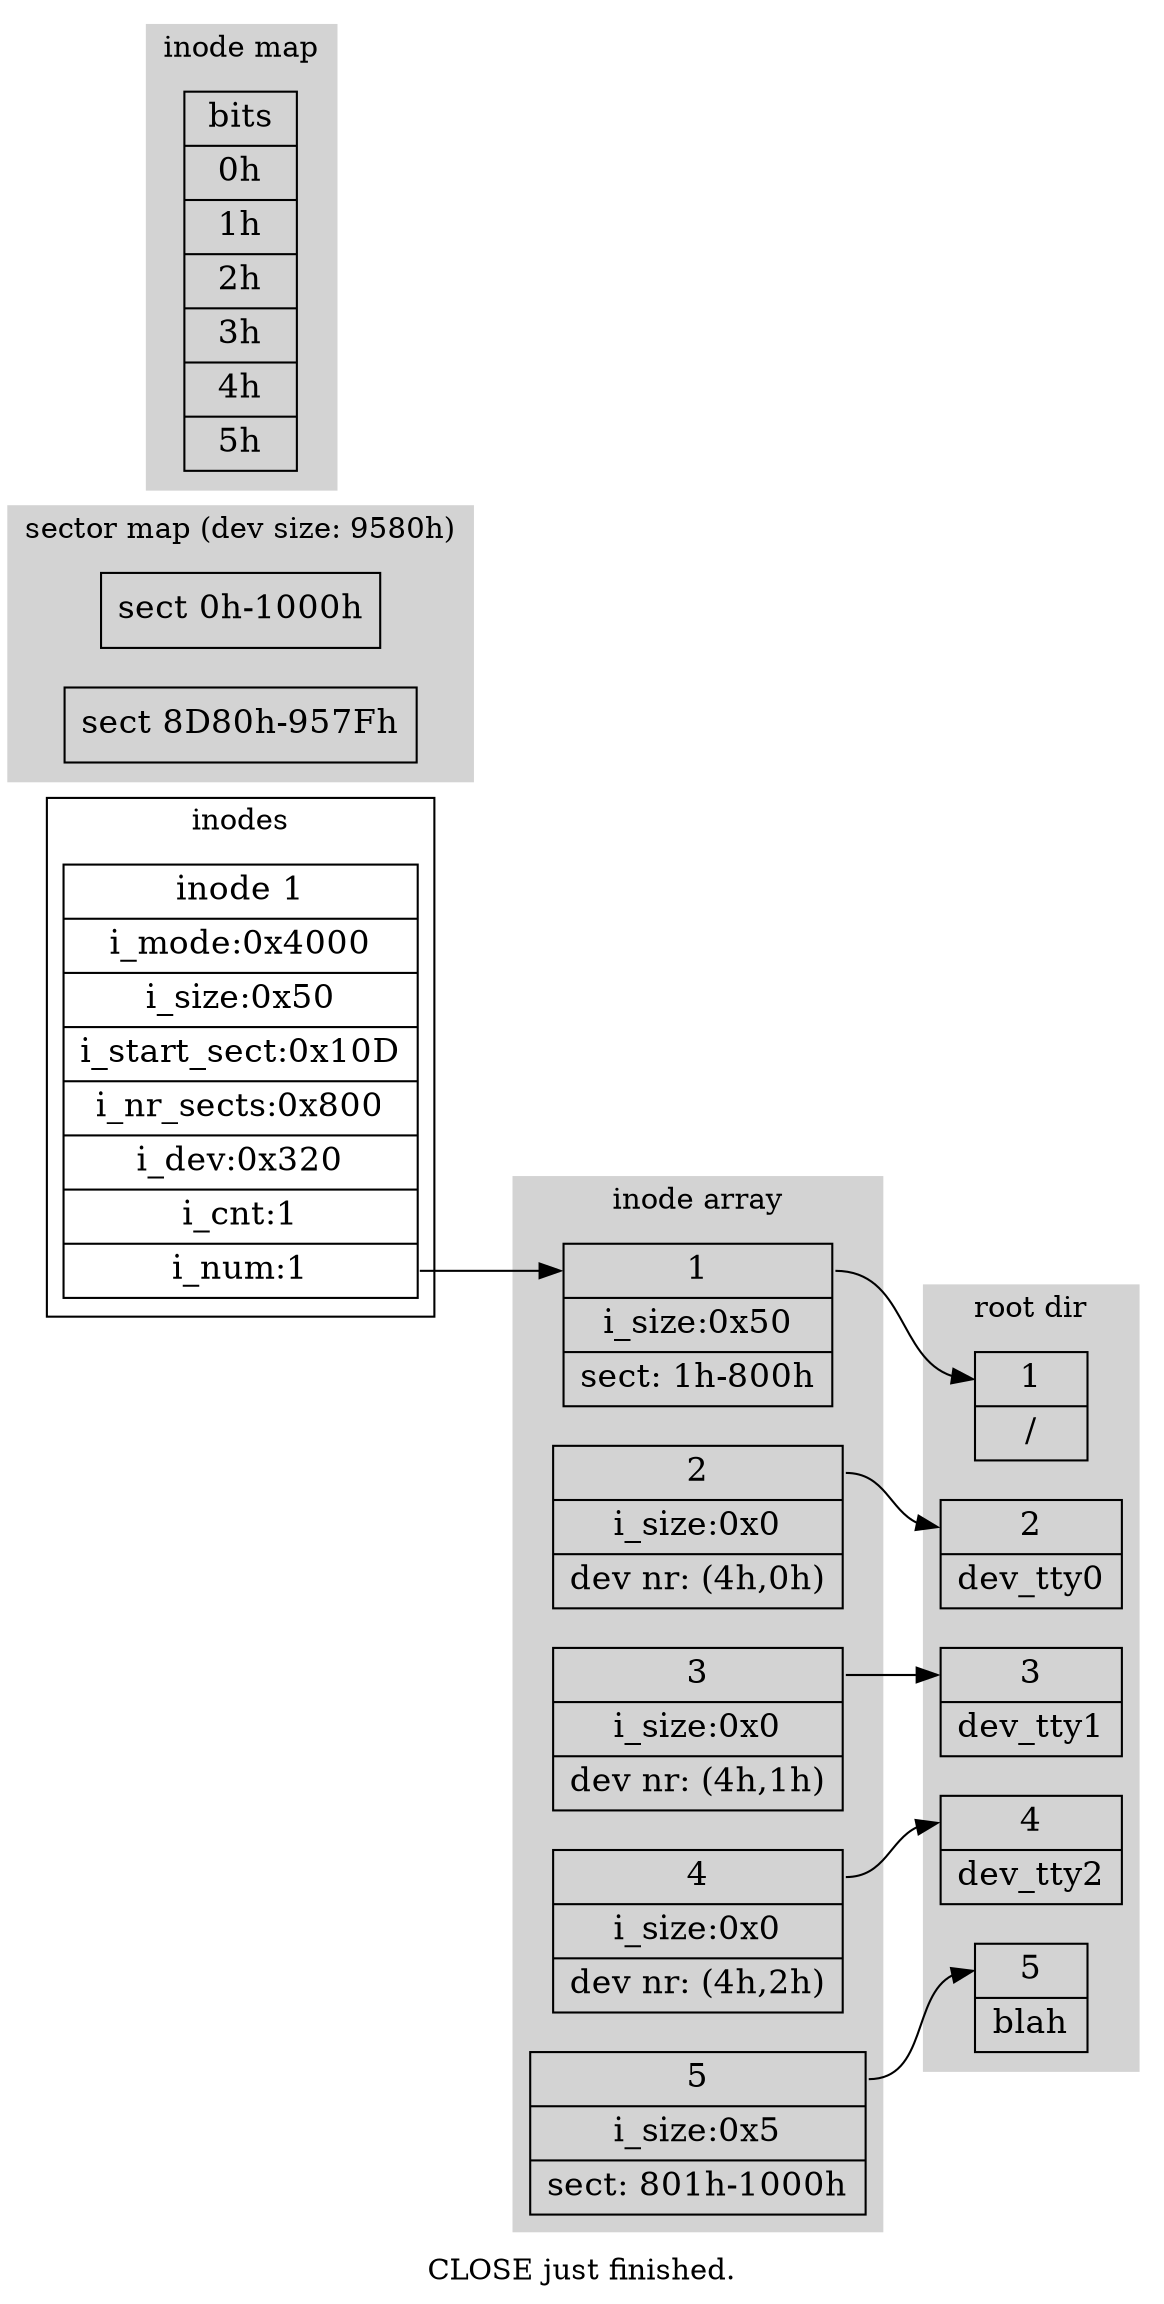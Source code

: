 digraph filedesc02 {
graph [
rankdir = "LR"
];
node [
fontsize = "16"
shape = "ellipse"
];
edge [
];

subgraph cluster_0 {
label = "procs";
}

subgraph cluster_1 {
label = "filedescs";
}

subgraph cluster_2 {
"inode0" [
label = "<f0>inode 1|<f1> i_mode:0x4000|<f2> i_size:0x50|<f3> i_start_sect:0x10D|<f4> i_nr_sects:0x800|<f5> i_dev:0x320|<f6> i_cnt:1|<f7> i_num:1 "
shape = "record"
];
label = "inodes";
}

subgraph cluster_3 {

style=filled;

color=lightgrey;
"sector 0h" [
label = "<f0>sect 0h-1000h "
shape = "record"
];
"sector 8D80h" [
label = "<f0>sect 8D80h-957Fh "
shape = "record"
];
label = "sector map (dev size: 9580h)";
}

subgraph cluster_4 {

style=filled;

color=lightgrey;
"imap" [
label = "<f0>bits| 0h | 1h | 2h | 3h | 4h | 5h "
shape = "record"
];
label = "inode map";
}

subgraph cluster_5 {

style=filled;

color=lightgrey;
"inodearray1" [
label = "<f0> 1|<f2> i_size:0x50|<f3> sect: 1h-800h "
shape = "record"
];
"inodearray2" [
label = "<f0> 2|<f2> i_size:0x0|<f3> dev nr: (4h,0h) "
shape = "record"
];
"inodearray3" [
label = "<f0> 3|<f2> i_size:0x0|<f3> dev nr: (4h,1h) "
shape = "record"
];
"inodearray4" [
label = "<f0> 4|<f2> i_size:0x0|<f3> dev nr: (4h,2h) "
shape = "record"
];
"inodearray5" [
label = "<f0> 5|<f2> i_size:0x5|<f3> sect: 801h-1000h "
shape = "record"
];
label = "inode array";
}

subgraph cluster_6 {

style=filled;

color=lightgrey;
"rootdirent1" [
label = "<f0> 1|<f2> / "
shape = "record"
];
"inodearray1":f0 -> "rootdirent1":f0;
"rootdirent2" [
label = "<f0> 2|<f2> dev_tty0 "
shape = "record"
];
"inodearray2":f0 -> "rootdirent2":f0;
"rootdirent3" [
label = "<f0> 3|<f2> dev_tty1 "
shape = "record"
];
"inodearray3":f0 -> "rootdirent3":f0;
"rootdirent4" [
label = "<f0> 4|<f2> dev_tty2 "
shape = "record"
];
"inodearray4":f0 -> "rootdirent4":f0;
"rootdirent5" [
label = "<f0> 5|<f2> blah "
shape = "record"
];
"inodearray5":f0 -> "rootdirent5":f0;
label = "root dir";
}
"inode0":f7 -> "inodearray1":f0;
label = "CLOSE just finished.";
}
